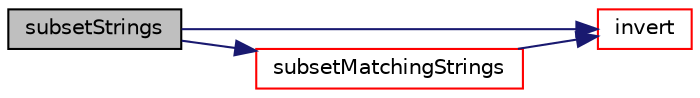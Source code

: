 digraph "subsetStrings"
{
  bgcolor="transparent";
  edge [fontname="Helvetica",fontsize="10",labelfontname="Helvetica",labelfontsize="10"];
  node [fontname="Helvetica",fontsize="10",shape=record];
  rankdir="LR";
  Node1 [label="subsetStrings",height=0.2,width=0.4,color="black", fillcolor="grey75", style="filled", fontcolor="black"];
  Node1 -> Node2 [color="midnightblue",fontsize="10",style="solid",fontname="Helvetica"];
  Node2 [label="invert",height=0.2,width=0.4,color="red",URL="$a10909.html#a327595a4510d001734d50819f3ee744d",tooltip="Invert one-to-one map. Unmapped elements will be -1. "];
  Node1 -> Node3 [color="midnightblue",fontsize="10",style="solid",fontname="Helvetica"];
  Node3 [label="subsetMatchingStrings",height=0.2,width=0.4,color="red",URL="$a10909.html#a4bc482f054b2f98d550002d8bf1856ea",tooltip="Extract elements of StringList when regular expression matches. "];
  Node3 -> Node2 [color="midnightblue",fontsize="10",style="solid",fontname="Helvetica"];
}
